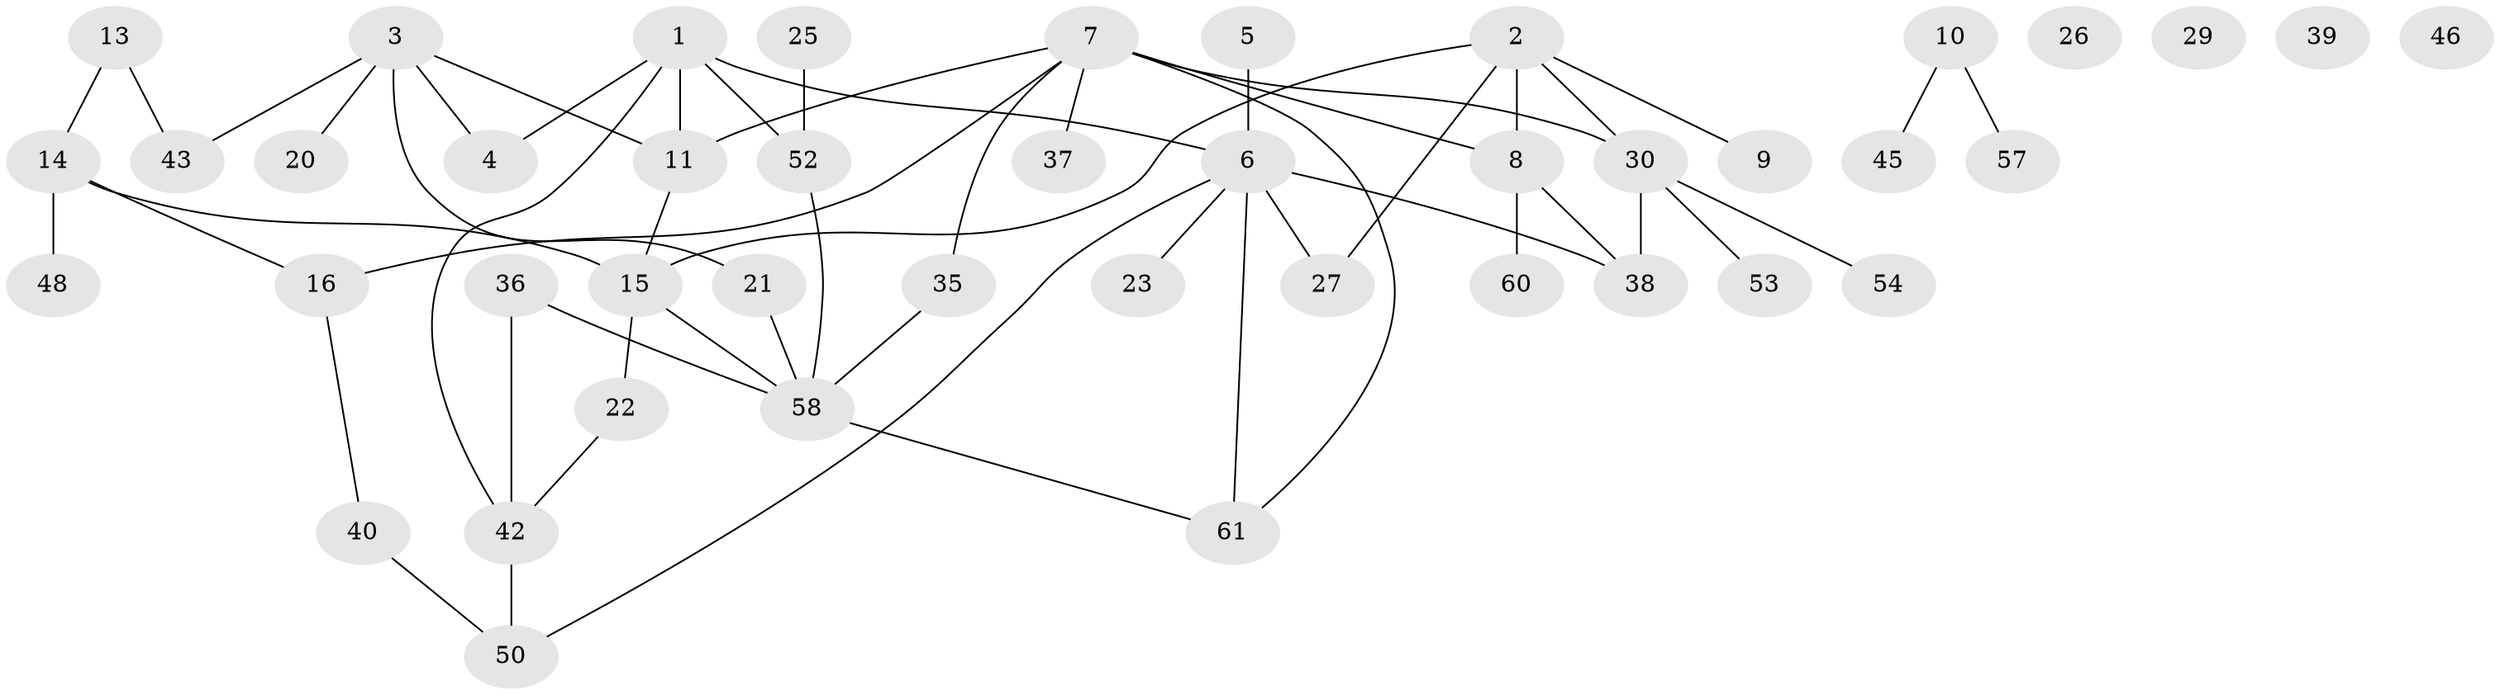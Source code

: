 // Generated by graph-tools (version 1.1) at 2025/23/03/03/25 07:23:29]
// undirected, 43 vertices, 54 edges
graph export_dot {
graph [start="1"]
  node [color=gray90,style=filled];
  1 [super="+18"];
  2 [super="+32"];
  3 [super="+51"];
  4 [super="+33"];
  5;
  6 [super="+12"];
  7 [super="+59"];
  8 [super="+44"];
  9;
  10 [super="+17"];
  11 [super="+41"];
  13 [super="+28"];
  14 [super="+19"];
  15 [super="+24"];
  16 [super="+34"];
  20;
  21;
  22;
  23;
  25;
  26;
  27 [super="+31"];
  29;
  30 [super="+56"];
  35;
  36;
  37;
  38;
  39;
  40;
  42 [super="+49"];
  43;
  45 [super="+47"];
  46;
  48;
  50;
  52 [super="+55"];
  53;
  54;
  57;
  58 [super="+62"];
  60;
  61;
  1 -- 42;
  1 -- 4;
  1 -- 6;
  1 -- 11;
  1 -- 52;
  2 -- 8;
  2 -- 9;
  2 -- 15;
  2 -- 27;
  2 -- 30;
  3 -- 11;
  3 -- 4;
  3 -- 20;
  3 -- 21;
  3 -- 43;
  5 -- 6;
  6 -- 23;
  6 -- 61;
  6 -- 50;
  6 -- 38;
  6 -- 27;
  7 -- 11;
  7 -- 30 [weight=2];
  7 -- 16;
  7 -- 35;
  7 -- 37;
  7 -- 61;
  7 -- 8;
  8 -- 38;
  8 -- 60;
  10 -- 57;
  10 -- 45;
  11 -- 15;
  13 -- 14;
  13 -- 43;
  14 -- 48;
  14 -- 16;
  14 -- 15;
  15 -- 58;
  15 -- 22;
  16 -- 40;
  21 -- 58;
  22 -- 42;
  25 -- 52;
  30 -- 38;
  30 -- 53;
  30 -- 54;
  35 -- 58;
  36 -- 58;
  36 -- 42;
  40 -- 50;
  42 -- 50;
  52 -- 58;
  58 -- 61;
}
